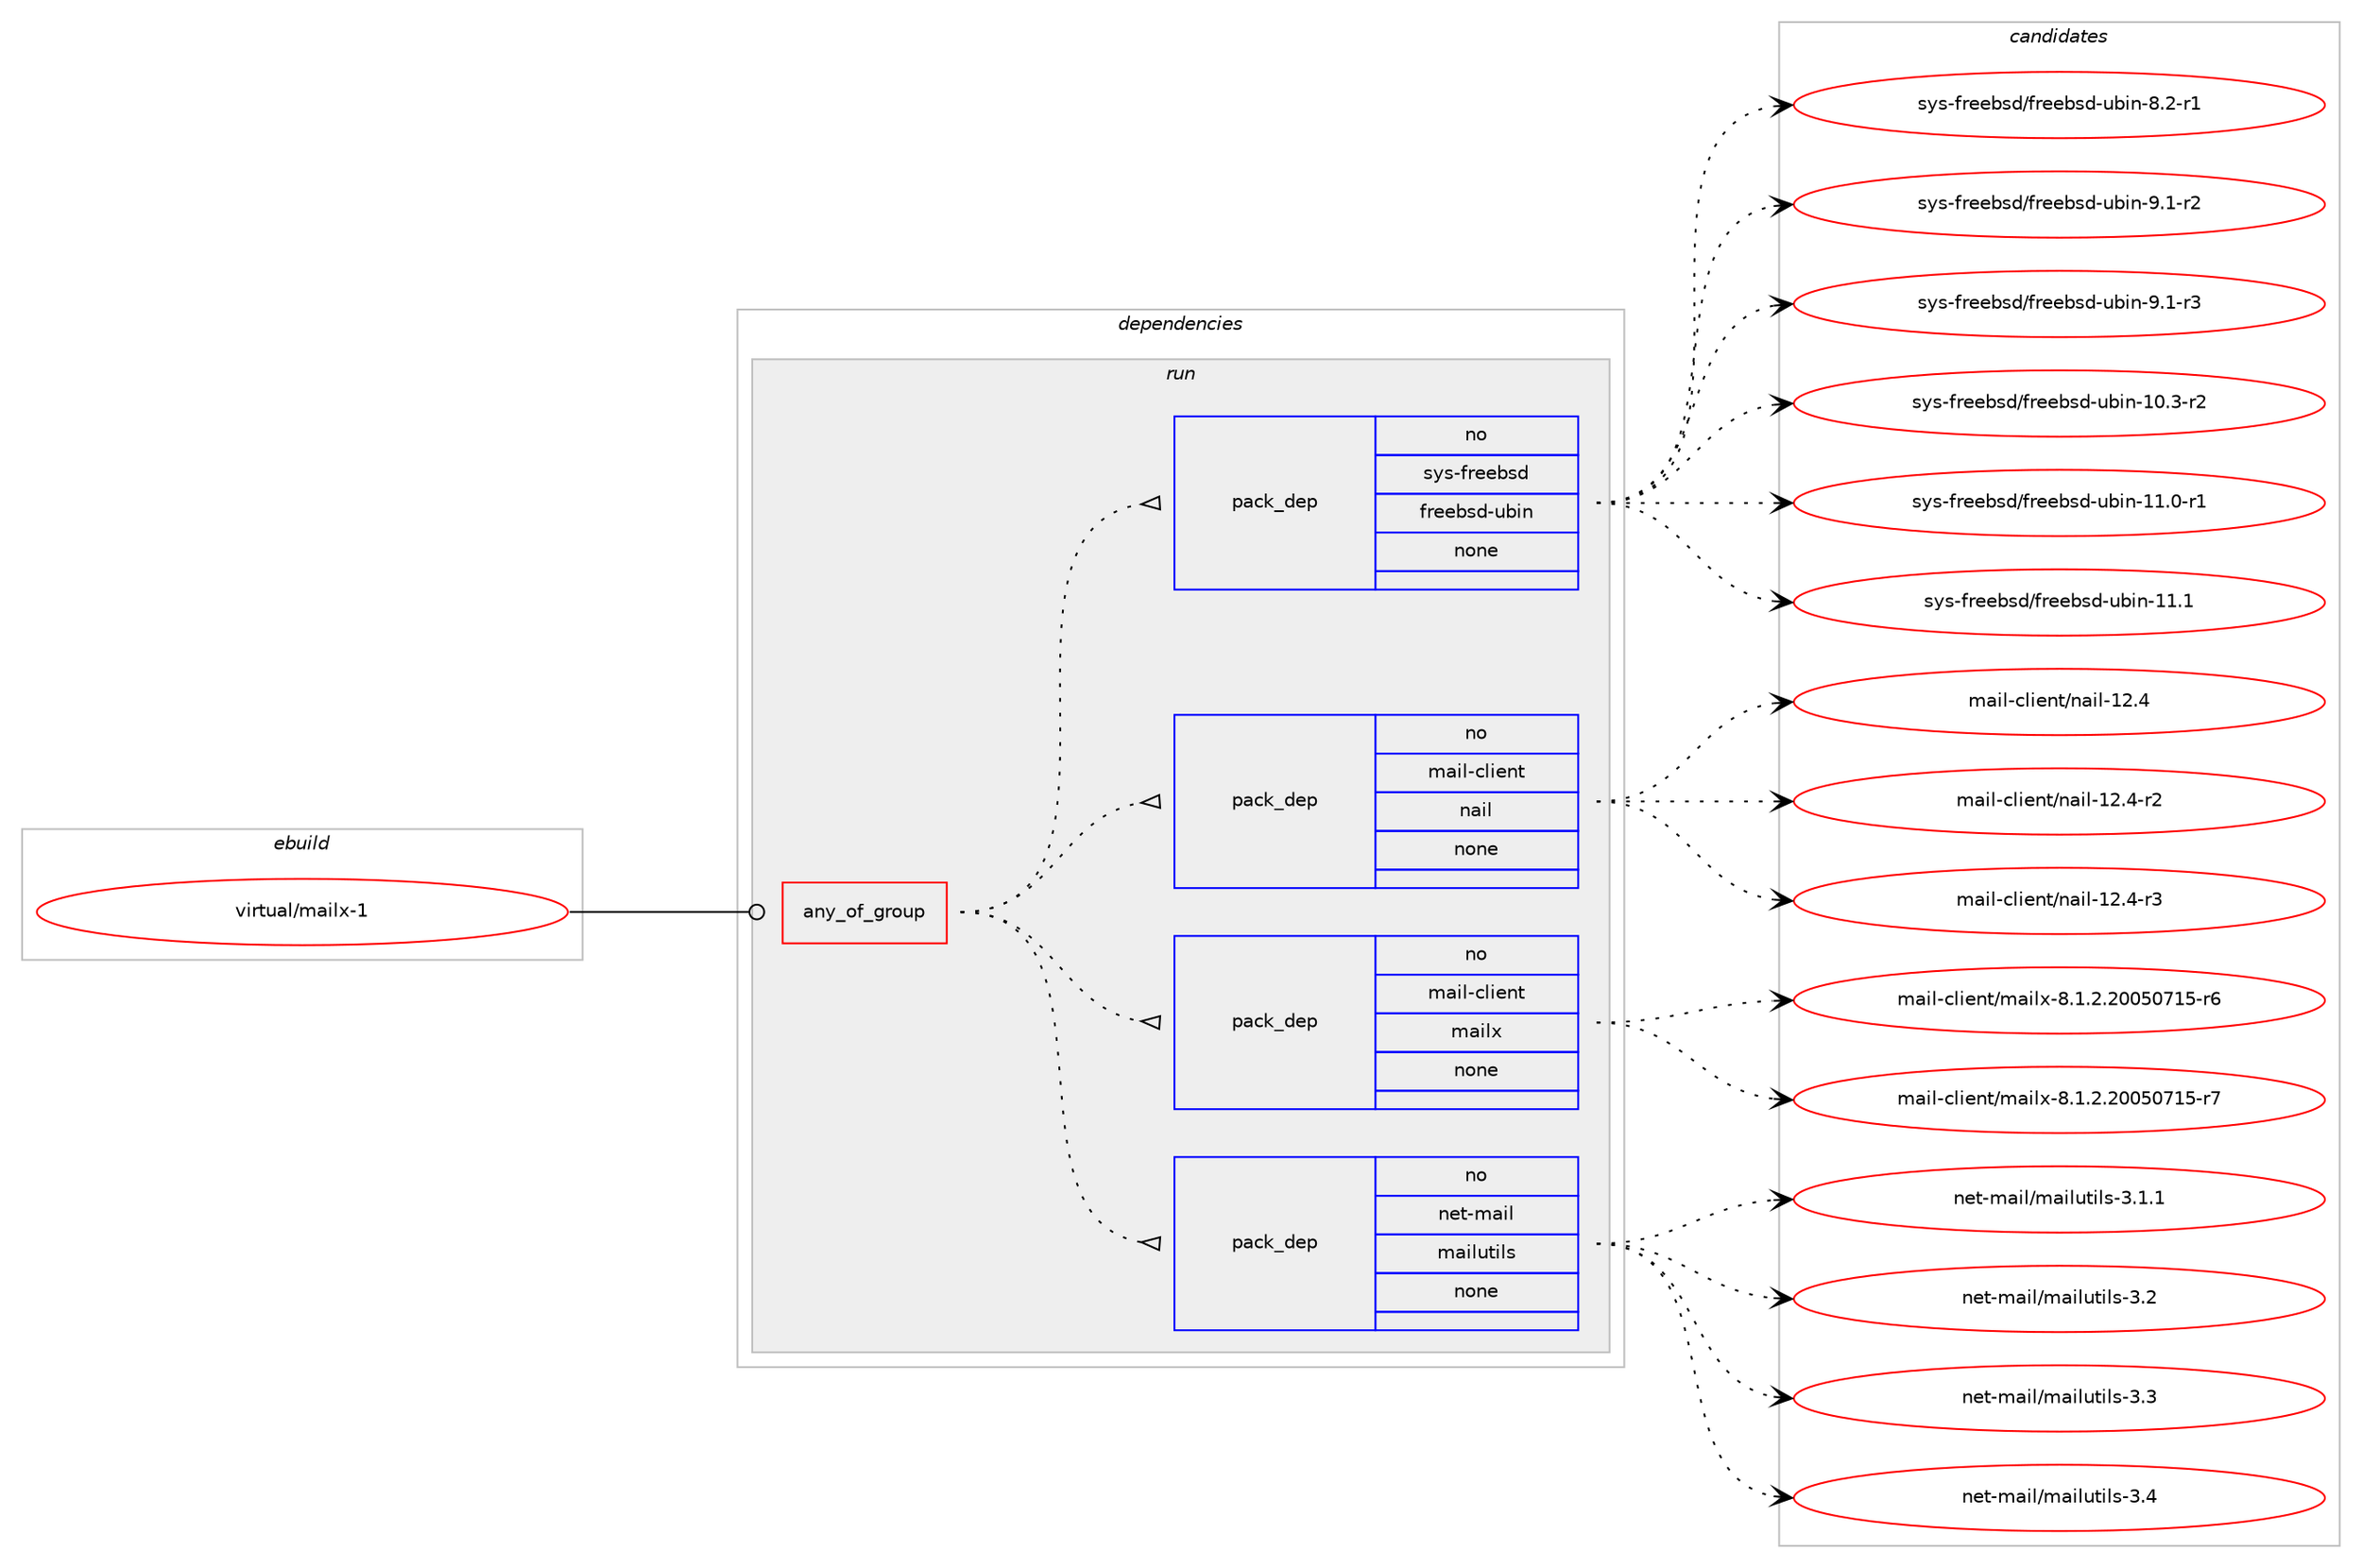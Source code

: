 digraph prolog {

# *************
# Graph options
# *************

newrank=true;
concentrate=true;
compound=true;
graph [rankdir=LR,fontname=Helvetica,fontsize=10,ranksep=1.5];#, ranksep=2.5, nodesep=0.2];
edge  [arrowhead=vee];
node  [fontname=Helvetica,fontsize=10];

# **********
# The ebuild
# **********

subgraph cluster_leftcol {
color=gray;
rank=same;
label=<<i>ebuild</i>>;
id [label="virtual/mailx-1", color=red, width=4, href="../virtual/mailx-1.svg"];
}

# ****************
# The dependencies
# ****************

subgraph cluster_midcol {
color=gray;
label=<<i>dependencies</i>>;
subgraph cluster_compile {
fillcolor="#eeeeee";
style=filled;
label=<<i>compile</i>>;
}
subgraph cluster_compileandrun {
fillcolor="#eeeeee";
style=filled;
label=<<i>compile and run</i>>;
}
subgraph cluster_run {
fillcolor="#eeeeee";
style=filled;
label=<<i>run</i>>;
subgraph any8586 {
dependency497677 [label=<<TABLE BORDER="0" CELLBORDER="1" CELLSPACING="0" CELLPADDING="4"><TR><TD CELLPADDING="10">any_of_group</TD></TR></TABLE>>, shape=none, color=red];subgraph pack369878 {
dependency497678 [label=<<TABLE BORDER="0" CELLBORDER="1" CELLSPACING="0" CELLPADDING="4" WIDTH="220"><TR><TD ROWSPAN="6" CELLPADDING="30">pack_dep</TD></TR><TR><TD WIDTH="110">no</TD></TR><TR><TD>net-mail</TD></TR><TR><TD>mailutils</TD></TR><TR><TD>none</TD></TR><TR><TD></TD></TR></TABLE>>, shape=none, color=blue];
}
dependency497677:e -> dependency497678:w [weight=20,style="dotted",arrowhead="oinv"];
subgraph pack369879 {
dependency497679 [label=<<TABLE BORDER="0" CELLBORDER="1" CELLSPACING="0" CELLPADDING="4" WIDTH="220"><TR><TD ROWSPAN="6" CELLPADDING="30">pack_dep</TD></TR><TR><TD WIDTH="110">no</TD></TR><TR><TD>mail-client</TD></TR><TR><TD>mailx</TD></TR><TR><TD>none</TD></TR><TR><TD></TD></TR></TABLE>>, shape=none, color=blue];
}
dependency497677:e -> dependency497679:w [weight=20,style="dotted",arrowhead="oinv"];
subgraph pack369880 {
dependency497680 [label=<<TABLE BORDER="0" CELLBORDER="1" CELLSPACING="0" CELLPADDING="4" WIDTH="220"><TR><TD ROWSPAN="6" CELLPADDING="30">pack_dep</TD></TR><TR><TD WIDTH="110">no</TD></TR><TR><TD>mail-client</TD></TR><TR><TD>nail</TD></TR><TR><TD>none</TD></TR><TR><TD></TD></TR></TABLE>>, shape=none, color=blue];
}
dependency497677:e -> dependency497680:w [weight=20,style="dotted",arrowhead="oinv"];
subgraph pack369881 {
dependency497681 [label=<<TABLE BORDER="0" CELLBORDER="1" CELLSPACING="0" CELLPADDING="4" WIDTH="220"><TR><TD ROWSPAN="6" CELLPADDING="30">pack_dep</TD></TR><TR><TD WIDTH="110">no</TD></TR><TR><TD>sys-freebsd</TD></TR><TR><TD>freebsd-ubin</TD></TR><TR><TD>none</TD></TR><TR><TD></TD></TR></TABLE>>, shape=none, color=blue];
}
dependency497677:e -> dependency497681:w [weight=20,style="dotted",arrowhead="oinv"];
}
id:e -> dependency497677:w [weight=20,style="solid",arrowhead="odot"];
}
}

# **************
# The candidates
# **************

subgraph cluster_choices {
rank=same;
color=gray;
label=<<i>candidates</i>>;

subgraph choice369878 {
color=black;
nodesep=1;
choice11010111645109971051084710997105108117116105108115455146494649 [label="net-mail/mailutils-3.1.1", color=red, width=4,href="../net-mail/mailutils-3.1.1.svg"];
choice1101011164510997105108471099710510811711610510811545514650 [label="net-mail/mailutils-3.2", color=red, width=4,href="../net-mail/mailutils-3.2.svg"];
choice1101011164510997105108471099710510811711610510811545514651 [label="net-mail/mailutils-3.3", color=red, width=4,href="../net-mail/mailutils-3.3.svg"];
choice1101011164510997105108471099710510811711610510811545514652 [label="net-mail/mailutils-3.4", color=red, width=4,href="../net-mail/mailutils-3.4.svg"];
dependency497678:e -> choice11010111645109971051084710997105108117116105108115455146494649:w [style=dotted,weight="100"];
dependency497678:e -> choice1101011164510997105108471099710510811711610510811545514650:w [style=dotted,weight="100"];
dependency497678:e -> choice1101011164510997105108471099710510811711610510811545514651:w [style=dotted,weight="100"];
dependency497678:e -> choice1101011164510997105108471099710510811711610510811545514652:w [style=dotted,weight="100"];
}
subgraph choice369879 {
color=black;
nodesep=1;
choice10997105108459910810510111011647109971051081204556464946504650484853485549534511454 [label="mail-client/mailx-8.1.2.20050715-r6", color=red, width=4,href="../mail-client/mailx-8.1.2.20050715-r6.svg"];
choice10997105108459910810510111011647109971051081204556464946504650484853485549534511455 [label="mail-client/mailx-8.1.2.20050715-r7", color=red, width=4,href="../mail-client/mailx-8.1.2.20050715-r7.svg"];
dependency497679:e -> choice10997105108459910810510111011647109971051081204556464946504650484853485549534511454:w [style=dotted,weight="100"];
dependency497679:e -> choice10997105108459910810510111011647109971051081204556464946504650484853485549534511455:w [style=dotted,weight="100"];
}
subgraph choice369880 {
color=black;
nodesep=1;
choice10997105108459910810510111011647110971051084549504652 [label="mail-client/nail-12.4", color=red, width=4,href="../mail-client/nail-12.4.svg"];
choice109971051084599108105101110116471109710510845495046524511450 [label="mail-client/nail-12.4-r2", color=red, width=4,href="../mail-client/nail-12.4-r2.svg"];
choice109971051084599108105101110116471109710510845495046524511451 [label="mail-client/nail-12.4-r3", color=red, width=4,href="../mail-client/nail-12.4-r3.svg"];
dependency497680:e -> choice10997105108459910810510111011647110971051084549504652:w [style=dotted,weight="100"];
dependency497680:e -> choice109971051084599108105101110116471109710510845495046524511450:w [style=dotted,weight="100"];
dependency497680:e -> choice109971051084599108105101110116471109710510845495046524511451:w [style=dotted,weight="100"];
}
subgraph choice369881 {
color=black;
nodesep=1;
choice11512111545102114101101981151004710211410110198115100451179810511045494846514511450 [label="sys-freebsd/freebsd-ubin-10.3-r2", color=red, width=4,href="../sys-freebsd/freebsd-ubin-10.3-r2.svg"];
choice11512111545102114101101981151004710211410110198115100451179810511045494946484511449 [label="sys-freebsd/freebsd-ubin-11.0-r1", color=red, width=4,href="../sys-freebsd/freebsd-ubin-11.0-r1.svg"];
choice1151211154510211410110198115100471021141011019811510045117981051104549494649 [label="sys-freebsd/freebsd-ubin-11.1", color=red, width=4,href="../sys-freebsd/freebsd-ubin-11.1.svg"];
choice115121115451021141011019811510047102114101101981151004511798105110455646504511449 [label="sys-freebsd/freebsd-ubin-8.2-r1", color=red, width=4,href="../sys-freebsd/freebsd-ubin-8.2-r1.svg"];
choice115121115451021141011019811510047102114101101981151004511798105110455746494511450 [label="sys-freebsd/freebsd-ubin-9.1-r2", color=red, width=4,href="../sys-freebsd/freebsd-ubin-9.1-r2.svg"];
choice115121115451021141011019811510047102114101101981151004511798105110455746494511451 [label="sys-freebsd/freebsd-ubin-9.1-r3", color=red, width=4,href="../sys-freebsd/freebsd-ubin-9.1-r3.svg"];
dependency497681:e -> choice11512111545102114101101981151004710211410110198115100451179810511045494846514511450:w [style=dotted,weight="100"];
dependency497681:e -> choice11512111545102114101101981151004710211410110198115100451179810511045494946484511449:w [style=dotted,weight="100"];
dependency497681:e -> choice1151211154510211410110198115100471021141011019811510045117981051104549494649:w [style=dotted,weight="100"];
dependency497681:e -> choice115121115451021141011019811510047102114101101981151004511798105110455646504511449:w [style=dotted,weight="100"];
dependency497681:e -> choice115121115451021141011019811510047102114101101981151004511798105110455746494511450:w [style=dotted,weight="100"];
dependency497681:e -> choice115121115451021141011019811510047102114101101981151004511798105110455746494511451:w [style=dotted,weight="100"];
}
}

}
